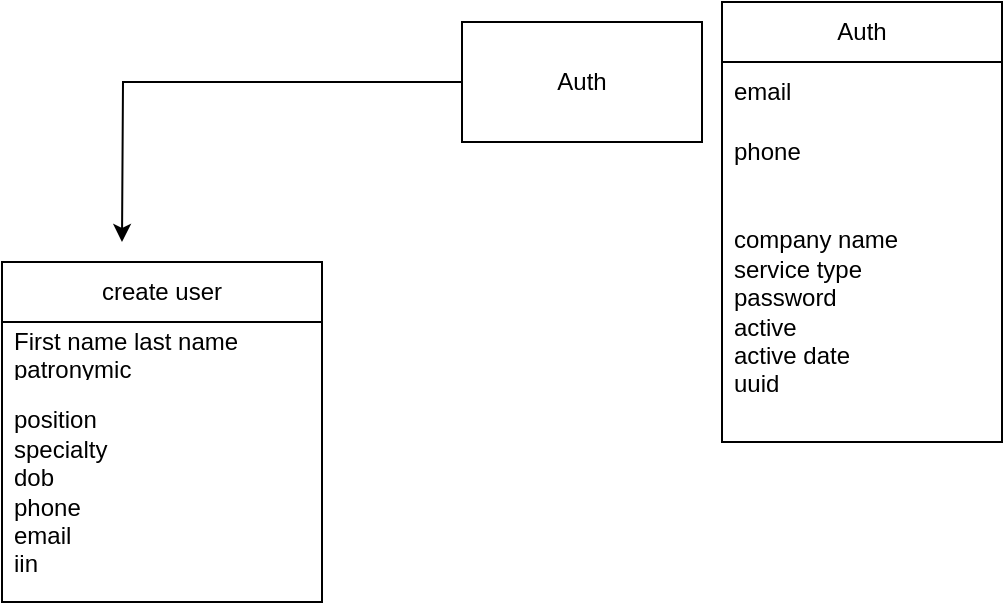<mxfile version="21.2.1" type="github">
  <diagram name="Страница 1" id="CIMybHof-41ri7mWCfId">
    <mxGraphModel dx="1434" dy="708" grid="1" gridSize="10" guides="1" tooltips="1" connect="1" arrows="1" fold="1" page="1" pageScale="1" pageWidth="827" pageHeight="1169" math="0" shadow="0">
      <root>
        <mxCell id="0" />
        <mxCell id="1" parent="0" />
        <mxCell id="L3Igg3GgsAZmXZiS3Ham-4" value="" style="edgeStyle=orthogonalEdgeStyle;rounded=0;orthogonalLoop=1;jettySize=auto;html=1;" edge="1" parent="1" source="L3Igg3GgsAZmXZiS3Ham-2">
          <mxGeometry relative="1" as="geometry">
            <mxPoint x="130" y="130" as="targetPoint" />
          </mxGeometry>
        </mxCell>
        <mxCell id="L3Igg3GgsAZmXZiS3Ham-2" value="Auth" style="rounded=0;whiteSpace=wrap;html=1;" vertex="1" parent="1">
          <mxGeometry x="300" y="20" width="120" height="60" as="geometry" />
        </mxCell>
        <mxCell id="L3Igg3GgsAZmXZiS3Ham-5" value="Auth" style="swimlane;fontStyle=0;childLayout=stackLayout;horizontal=1;startSize=30;horizontalStack=0;resizeParent=1;resizeParentMax=0;resizeLast=0;collapsible=1;marginBottom=0;whiteSpace=wrap;html=1;" vertex="1" parent="1">
          <mxGeometry x="430" y="10" width="140" height="220" as="geometry" />
        </mxCell>
        <mxCell id="L3Igg3GgsAZmXZiS3Ham-6" value="email" style="text;strokeColor=none;fillColor=none;align=left;verticalAlign=middle;spacingLeft=4;spacingRight=4;overflow=hidden;points=[[0,0.5],[1,0.5]];portConstraint=eastwest;rotatable=0;whiteSpace=wrap;html=1;" vertex="1" parent="L3Igg3GgsAZmXZiS3Ham-5">
          <mxGeometry y="30" width="140" height="30" as="geometry" />
        </mxCell>
        <mxCell id="L3Igg3GgsAZmXZiS3Ham-7" value="phone" style="text;strokeColor=none;fillColor=none;align=left;verticalAlign=middle;spacingLeft=4;spacingRight=4;overflow=hidden;points=[[0,0.5],[1,0.5]];portConstraint=eastwest;rotatable=0;whiteSpace=wrap;html=1;" vertex="1" parent="L3Igg3GgsAZmXZiS3Ham-5">
          <mxGeometry y="60" width="140" height="30" as="geometry" />
        </mxCell>
        <mxCell id="L3Igg3GgsAZmXZiS3Ham-8" value="company name&lt;br&gt;service type&lt;br&gt;password&lt;br&gt;active&lt;br&gt;active date&lt;br&gt;uuid" style="text;strokeColor=none;fillColor=none;align=left;verticalAlign=middle;spacingLeft=4;spacingRight=4;overflow=hidden;points=[[0,0.5],[1,0.5]];portConstraint=eastwest;rotatable=0;whiteSpace=wrap;html=1;" vertex="1" parent="L3Igg3GgsAZmXZiS3Ham-5">
          <mxGeometry y="90" width="140" height="130" as="geometry" />
        </mxCell>
        <mxCell id="L3Igg3GgsAZmXZiS3Ham-17" value="create user" style="swimlane;fontStyle=0;childLayout=stackLayout;horizontal=1;startSize=30;horizontalStack=0;resizeParent=1;resizeParentMax=0;resizeLast=0;collapsible=1;marginBottom=0;whiteSpace=wrap;html=1;" vertex="1" parent="1">
          <mxGeometry x="70" y="140" width="160" height="170" as="geometry" />
        </mxCell>
        <mxCell id="L3Igg3GgsAZmXZiS3Ham-18" value="First name last name patronymic" style="text;strokeColor=none;fillColor=none;align=left;verticalAlign=middle;spacingLeft=4;spacingRight=4;overflow=hidden;points=[[0,0.5],[1,0.5]];portConstraint=eastwest;rotatable=0;whiteSpace=wrap;html=1;" vertex="1" parent="L3Igg3GgsAZmXZiS3Ham-17">
          <mxGeometry y="30" width="160" height="30" as="geometry" />
        </mxCell>
        <mxCell id="L3Igg3GgsAZmXZiS3Ham-19" value="position&lt;br&gt;specialty&lt;br&gt;dob&amp;nbsp;&lt;br&gt;phone&lt;br&gt;email&lt;br&gt;iin&amp;nbsp;&lt;br&gt;" style="text;strokeColor=none;fillColor=none;align=left;verticalAlign=middle;spacingLeft=4;spacingRight=4;overflow=hidden;points=[[0,0.5],[1,0.5]];portConstraint=eastwest;rotatable=0;whiteSpace=wrap;html=1;" vertex="1" parent="L3Igg3GgsAZmXZiS3Ham-17">
          <mxGeometry y="60" width="160" height="110" as="geometry" />
        </mxCell>
      </root>
    </mxGraphModel>
  </diagram>
</mxfile>
